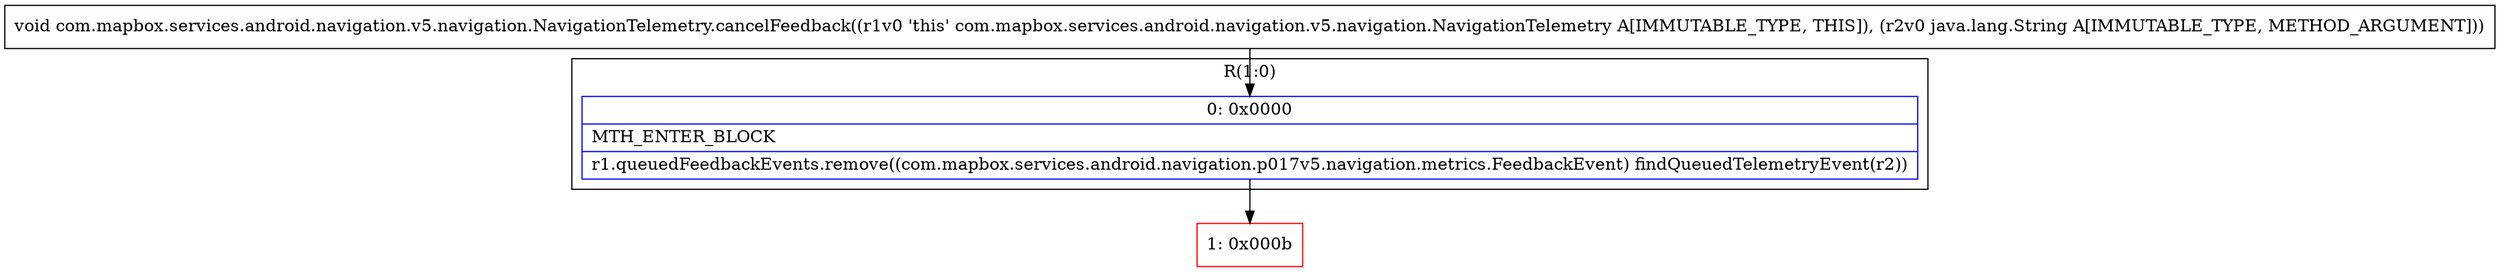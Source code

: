digraph "CFG forcom.mapbox.services.android.navigation.v5.navigation.NavigationTelemetry.cancelFeedback(Ljava\/lang\/String;)V" {
subgraph cluster_Region_319510210 {
label = "R(1:0)";
node [shape=record,color=blue];
Node_0 [shape=record,label="{0\:\ 0x0000|MTH_ENTER_BLOCK\l|r1.queuedFeedbackEvents.remove((com.mapbox.services.android.navigation.p017v5.navigation.metrics.FeedbackEvent) findQueuedTelemetryEvent(r2))\l}"];
}
Node_1 [shape=record,color=red,label="{1\:\ 0x000b}"];
MethodNode[shape=record,label="{void com.mapbox.services.android.navigation.v5.navigation.NavigationTelemetry.cancelFeedback((r1v0 'this' com.mapbox.services.android.navigation.v5.navigation.NavigationTelemetry A[IMMUTABLE_TYPE, THIS]), (r2v0 java.lang.String A[IMMUTABLE_TYPE, METHOD_ARGUMENT])) }"];
MethodNode -> Node_0;
Node_0 -> Node_1;
}

